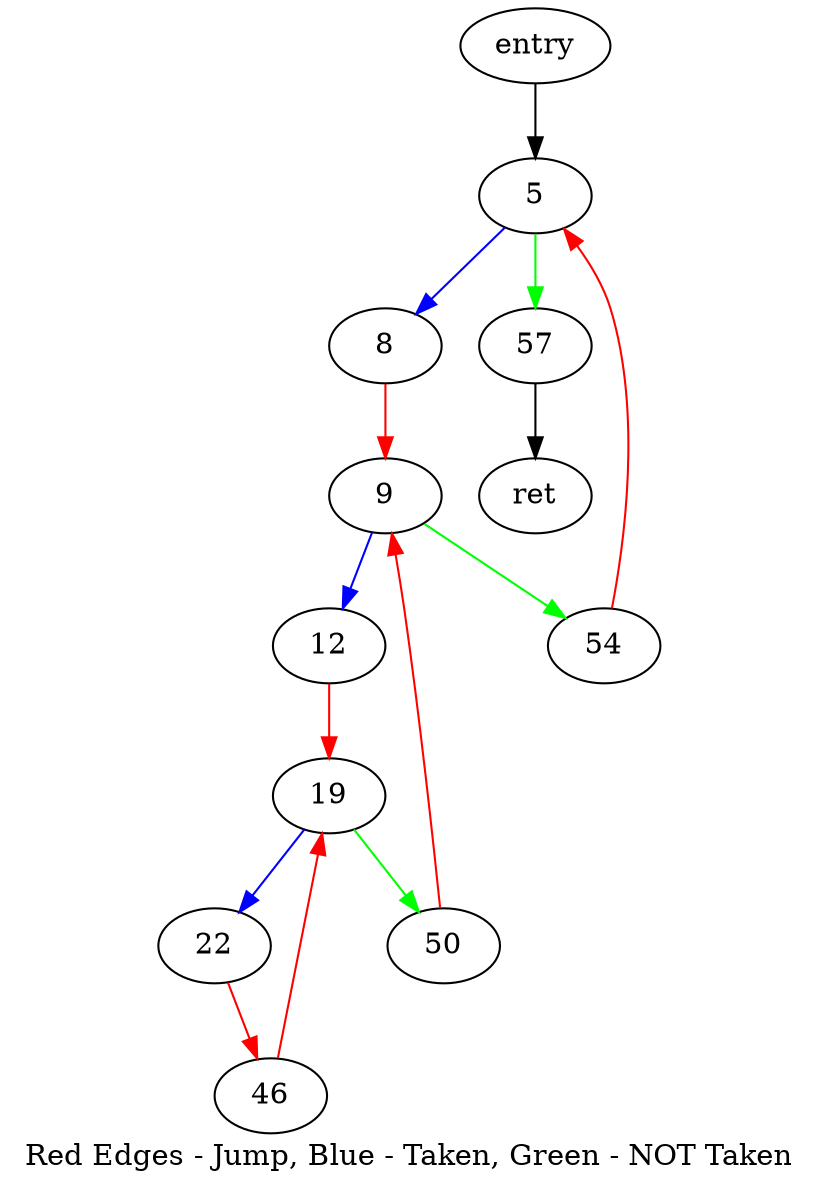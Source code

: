 digraph G {
compound=true
label="Red Edges - Jump, Blue - Taken, Green - NOT Taken"
"entry" -> "5"[color=black dir=black]
"5" -> "8"[color=blue dir=black]
"5" -> "57"[color=green dir=black]
"8" -> "9"[color=red dir=black]
"9" -> "12"[color=blue dir=black]
"9" -> "54"[color=green dir=black]
"12" -> "19"[color=red dir=black]
"19" -> "22"[color=blue dir=black]
"19" -> "50"[color=green dir=black]
"22" -> "46"[color=red dir=black]
"46" -> "19"[color=red dir=black]
"50" -> "9"[color=red dir=black]
"54" -> "5"[color=red dir=black]
"57" -> "ret"[color=black dir=black]
}